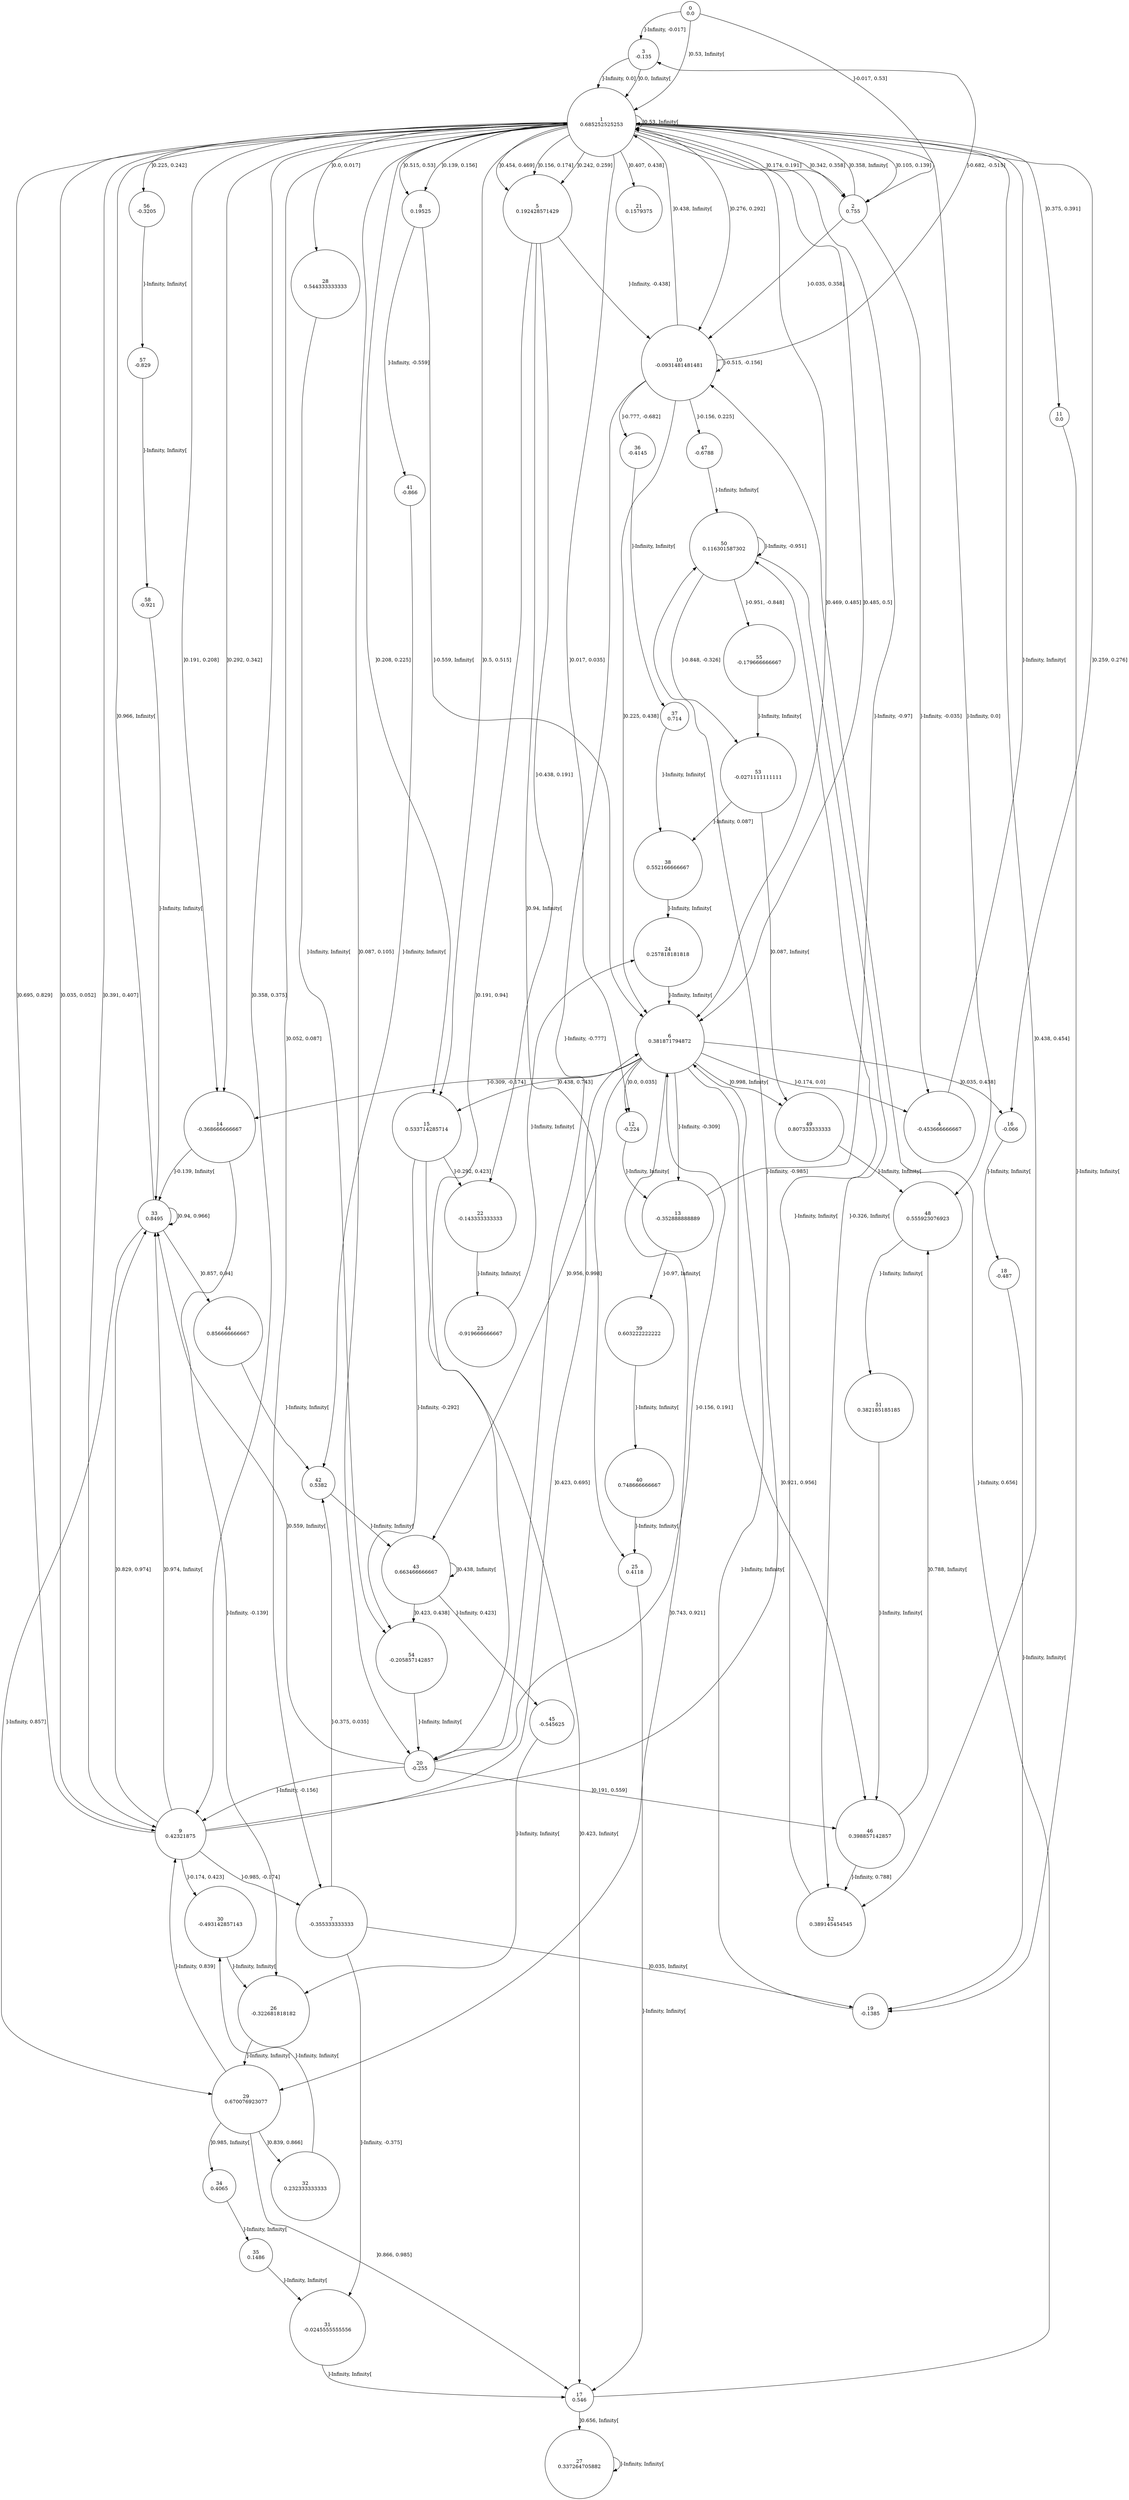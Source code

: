 digraph a {
0 [shape=circle, label="0\n0.0"];
	0 -> 3 [label="]-Infinity, -0.017]"];
	0 -> 2 [label="]-0.017, 0.53]"];
	0 -> 1 [label="]0.53, Infinity["];
1 [shape=circle, label="1\n0.685252525253"];
	1 -> 48 [label="]-Infinity, 0.0]"];
	1 -> 28 [label="]0.0, 0.017]"];
	1 -> 12 [label="]0.017, 0.035]"];
	1 -> 9 [label="]0.035, 0.052]"];
	1 -> 7 [label="]0.052, 0.087]"];
	1 -> 20 [label="]0.087, 0.105]"];
	1 -> 2 [label="]0.105, 0.139]"];
	1 -> 8 [label="]0.139, 0.156]"];
	1 -> 5 [label="]0.156, 0.174]"];
	1 -> 2 [label="]0.174, 0.191]"];
	1 -> 14 [label="]0.191, 0.208]"];
	1 -> 15 [label="]0.208, 0.225]"];
	1 -> 56 [label="]0.225, 0.242]"];
	1 -> 5 [label="]0.242, 0.259]"];
	1 -> 16 [label="]0.259, 0.276]"];
	1 -> 10 [label="]0.276, 0.292]"];
	1 -> 14 [label="]0.292, 0.342]"];
	1 -> 2 [label="]0.342, 0.358]"];
	1 -> 9 [label="]0.358, 0.375]"];
	1 -> 11 [label="]0.375, 0.391]"];
	1 -> 9 [label="]0.391, 0.407]"];
	1 -> 21 [label="]0.407, 0.438]"];
	1 -> 52 [label="]0.438, 0.454]"];
	1 -> 5 [label="]0.454, 0.469]"];
	1 -> 6 [label="]0.469, 0.485]"];
	1 -> 6 [label="]0.485, 0.5]"];
	1 -> 15 [label="]0.5, 0.515]"];
	1 -> 8 [label="]0.515, 0.53]"];
	1 -> 1 [label="]0.53, Infinity["];
2 [shape=circle, label="2\n0.755"];
	2 -> 4 [label="]-Infinity, -0.035]"];
	2 -> 10 [label="]-0.035, 0.358]"];
	2 -> 1 [label="]0.358, Infinity["];
3 [shape=circle, label="3\n-0.135"];
	3 -> 1 [label="]-Infinity, 0.0]"];
	3 -> 1 [label="]0.0, Infinity["];
4 [shape=circle, label="4\n-0.453666666667"];
	4 -> 1 [label="]-Infinity, Infinity["];
5 [shape=circle, label="5\n0.192428571429"];
	5 -> 10 [label="]-Infinity, -0.438]"];
	5 -> 22 [label="]-0.438, 0.191]"];
	5 -> 20 [label="]0.191, 0.94]"];
	5 -> 25 [label="]0.94, Infinity["];
6 [shape=circle, label="6\n0.381871794872"];
	6 -> 13 [label="]-Infinity, -0.309]"];
	6 -> 14 [label="]-0.309, -0.174]"];
	6 -> 4 [label="]-0.174, 0.0]"];
	6 -> 12 [label="]0.0, 0.035]"];
	6 -> 16 [label="]0.035, 0.438]"];
	6 -> 15 [label="]0.438, 0.743]"];
	6 -> 29 [label="]0.743, 0.921]"];
	6 -> 46 [label="]0.921, 0.956]"];
	6 -> 43 [label="]0.956, 0.998]"];
	6 -> 49 [label="]0.998, Infinity["];
7 [shape=circle, label="7\n-0.355333333333"];
	7 -> 31 [label="]-Infinity, -0.375]"];
	7 -> 42 [label="]-0.375, 0.035]"];
	7 -> 19 [label="]0.035, Infinity["];
8 [shape=circle, label="8\n0.19525"];
	8 -> 41 [label="]-Infinity, -0.559]"];
	8 -> 6 [label="]-0.559, Infinity["];
9 [shape=circle, label="9\n0.42321875"];
	9 -> 50 [label="]-Infinity, -0.985]"];
	9 -> 7 [label="]-0.985, -0.174]"];
	9 -> 30 [label="]-0.174, 0.423]"];
	9 -> 6 [label="]0.423, 0.695]"];
	9 -> 1 [label="]0.695, 0.829]"];
	9 -> 33 [label="]0.829, 0.974]"];
	9 -> 33 [label="]0.974, Infinity["];
10 [shape=circle, label="10\n-0.0931481481481"];
	10 -> 20 [label="]-Infinity, -0.777]"];
	10 -> 36 [label="]-0.777, -0.682]"];
	10 -> 3 [label="]-0.682, -0.515]"];
	10 -> 10 [label="]-0.515, -0.156]"];
	10 -> 47 [label="]-0.156, 0.225]"];
	10 -> 6 [label="]0.225, 0.438]"];
	10 -> 1 [label="]0.438, Infinity["];
11 [shape=circle, label="11\n0.0"];
	11 -> 19 [label="]-Infinity, Infinity["];
12 [shape=circle, label="12\n-0.224"];
	12 -> 13 [label="]-Infinity, Infinity["];
13 [shape=circle, label="13\n-0.352888888889"];
	13 -> 1 [label="]-Infinity, -0.97]"];
	13 -> 39 [label="]-0.97, Infinity["];
14 [shape=circle, label="14\n-0.368666666667"];
	14 -> 26 [label="]-Infinity, -0.139]"];
	14 -> 33 [label="]-0.139, Infinity["];
15 [shape=circle, label="15\n0.533714285714"];
	15 -> 54 [label="]-Infinity, -0.292]"];
	15 -> 22 [label="]-0.292, 0.423]"];
	15 -> 17 [label="]0.423, Infinity["];
16 [shape=circle, label="16\n-0.066"];
	16 -> 18 [label="]-Infinity, Infinity["];
17 [shape=circle, label="17\n0.546"];
	17 -> 10 [label="]-Infinity, 0.656]"];
	17 -> 27 [label="]0.656, Infinity["];
18 [shape=circle, label="18\n-0.487"];
	18 -> 19 [label="]-Infinity, Infinity["];
19 [shape=circle, label="19\n-0.1385"];
	19 -> 6 [label="]-Infinity, Infinity["];
20 [shape=circle, label="20\n-0.255"];
	20 -> 9 [label="]-Infinity, -0.156]"];
	20 -> 6 [label="]-0.156, 0.191]"];
	20 -> 46 [label="]0.191, 0.559]"];
	20 -> 33 [label="]0.559, Infinity["];
21 [shape=circle, label="21\n0.1579375"];
22 [shape=circle, label="22\n-0.143333333333"];
	22 -> 23 [label="]-Infinity, Infinity["];
23 [shape=circle, label="23\n-0.919666666667"];
	23 -> 24 [label="]-Infinity, Infinity["];
24 [shape=circle, label="24\n0.257818181818"];
	24 -> 6 [label="]-Infinity, Infinity["];
25 [shape=circle, label="25\n0.4118"];
	25 -> 17 [label="]-Infinity, Infinity["];
26 [shape=circle, label="26\n-0.322681818182"];
	26 -> 29 [label="]-Infinity, Infinity["];
27 [shape=circle, label="27\n0.337264705882"];
	27 -> 27 [label="]-Infinity, Infinity["];
28 [shape=circle, label="28\n0.544333333333"];
	28 -> 54 [label="]-Infinity, Infinity["];
29 [shape=circle, label="29\n0.670076923077"];
	29 -> 9 [label="]-Infinity, 0.839]"];
	29 -> 32 [label="]0.839, 0.866]"];
	29 -> 17 [label="]0.866, 0.985]"];
	29 -> 34 [label="]0.985, Infinity["];
30 [shape=circle, label="30\n-0.493142857143"];
	30 -> 26 [label="]-Infinity, Infinity["];
31 [shape=circle, label="31\n-0.0245555555556"];
	31 -> 17 [label="]-Infinity, Infinity["];
32 [shape=circle, label="32\n0.232333333333"];
	32 -> 30 [label="]-Infinity, Infinity["];
33 [shape=circle, label="33\n0.8495"];
	33 -> 29 [label="]-Infinity, 0.857]"];
	33 -> 44 [label="]0.857, 0.94]"];
	33 -> 33 [label="]0.94, 0.966]"];
	33 -> 1 [label="]0.966, Infinity["];
34 [shape=circle, label="34\n0.4065"];
	34 -> 35 [label="]-Infinity, Infinity["];
35 [shape=circle, label="35\n0.1486"];
	35 -> 31 [label="]-Infinity, Infinity["];
36 [shape=circle, label="36\n-0.4145"];
	36 -> 37 [label="]-Infinity, Infinity["];
37 [shape=circle, label="37\n0.714"];
	37 -> 38 [label="]-Infinity, Infinity["];
38 [shape=circle, label="38\n0.552166666667"];
	38 -> 24 [label="]-Infinity, Infinity["];
39 [shape=circle, label="39\n0.603222222222"];
	39 -> 40 [label="]-Infinity, Infinity["];
40 [shape=circle, label="40\n0.748666666667"];
	40 -> 25 [label="]-Infinity, Infinity["];
41 [shape=circle, label="41\n-0.866"];
	41 -> 42 [label="]-Infinity, Infinity["];
42 [shape=circle, label="42\n0.5382"];
	42 -> 43 [label="]-Infinity, Infinity["];
43 [shape=circle, label="43\n0.663466666667"];
	43 -> 45 [label="]-Infinity, 0.423]"];
	43 -> 54 [label="]0.423, 0.438]"];
	43 -> 43 [label="]0.438, Infinity["];
44 [shape=circle, label="44\n0.856666666667"];
	44 -> 42 [label="]-Infinity, Infinity["];
45 [shape=circle, label="45\n-0.545625"];
	45 -> 26 [label="]-Infinity, Infinity["];
46 [shape=circle, label="46\n0.398857142857"];
	46 -> 52 [label="]-Infinity, 0.788]"];
	46 -> 48 [label="]0.788, Infinity["];
47 [shape=circle, label="47\n-0.6788"];
	47 -> 50 [label="]-Infinity, Infinity["];
48 [shape=circle, label="48\n0.555923076923"];
	48 -> 51 [label="]-Infinity, Infinity["];
49 [shape=circle, label="49\n0.807333333333"];
	49 -> 48 [label="]-Infinity, Infinity["];
50 [shape=circle, label="50\n0.116301587302"];
	50 -> 50 [label="]-Infinity, -0.951]"];
	50 -> 55 [label="]-0.951, -0.848]"];
	50 -> 53 [label="]-0.848, -0.326]"];
	50 -> 52 [label="]-0.326, Infinity["];
51 [shape=circle, label="51\n0.382185185185"];
	51 -> 46 [label="]-Infinity, Infinity["];
52 [shape=circle, label="52\n0.389145454545"];
	52 -> 50 [label="]-Infinity, Infinity["];
53 [shape=circle, label="53\n-0.0271111111111"];
	53 -> 38 [label="]-Infinity, 0.087]"];
	53 -> 49 [label="]0.087, Infinity["];
54 [shape=circle, label="54\n-0.205857142857"];
	54 -> 20 [label="]-Infinity, Infinity["];
55 [shape=circle, label="55\n-0.179666666667"];
	55 -> 53 [label="]-Infinity, Infinity["];
56 [shape=circle, label="56\n-0.3205"];
	56 -> 57 [label="]-Infinity, Infinity["];
57 [shape=circle, label="57\n-0.829"];
	57 -> 58 [label="]-Infinity, Infinity["];
58 [shape=circle, label="58\n-0.921"];
	58 -> 33 [label="]-Infinity, Infinity["];
}